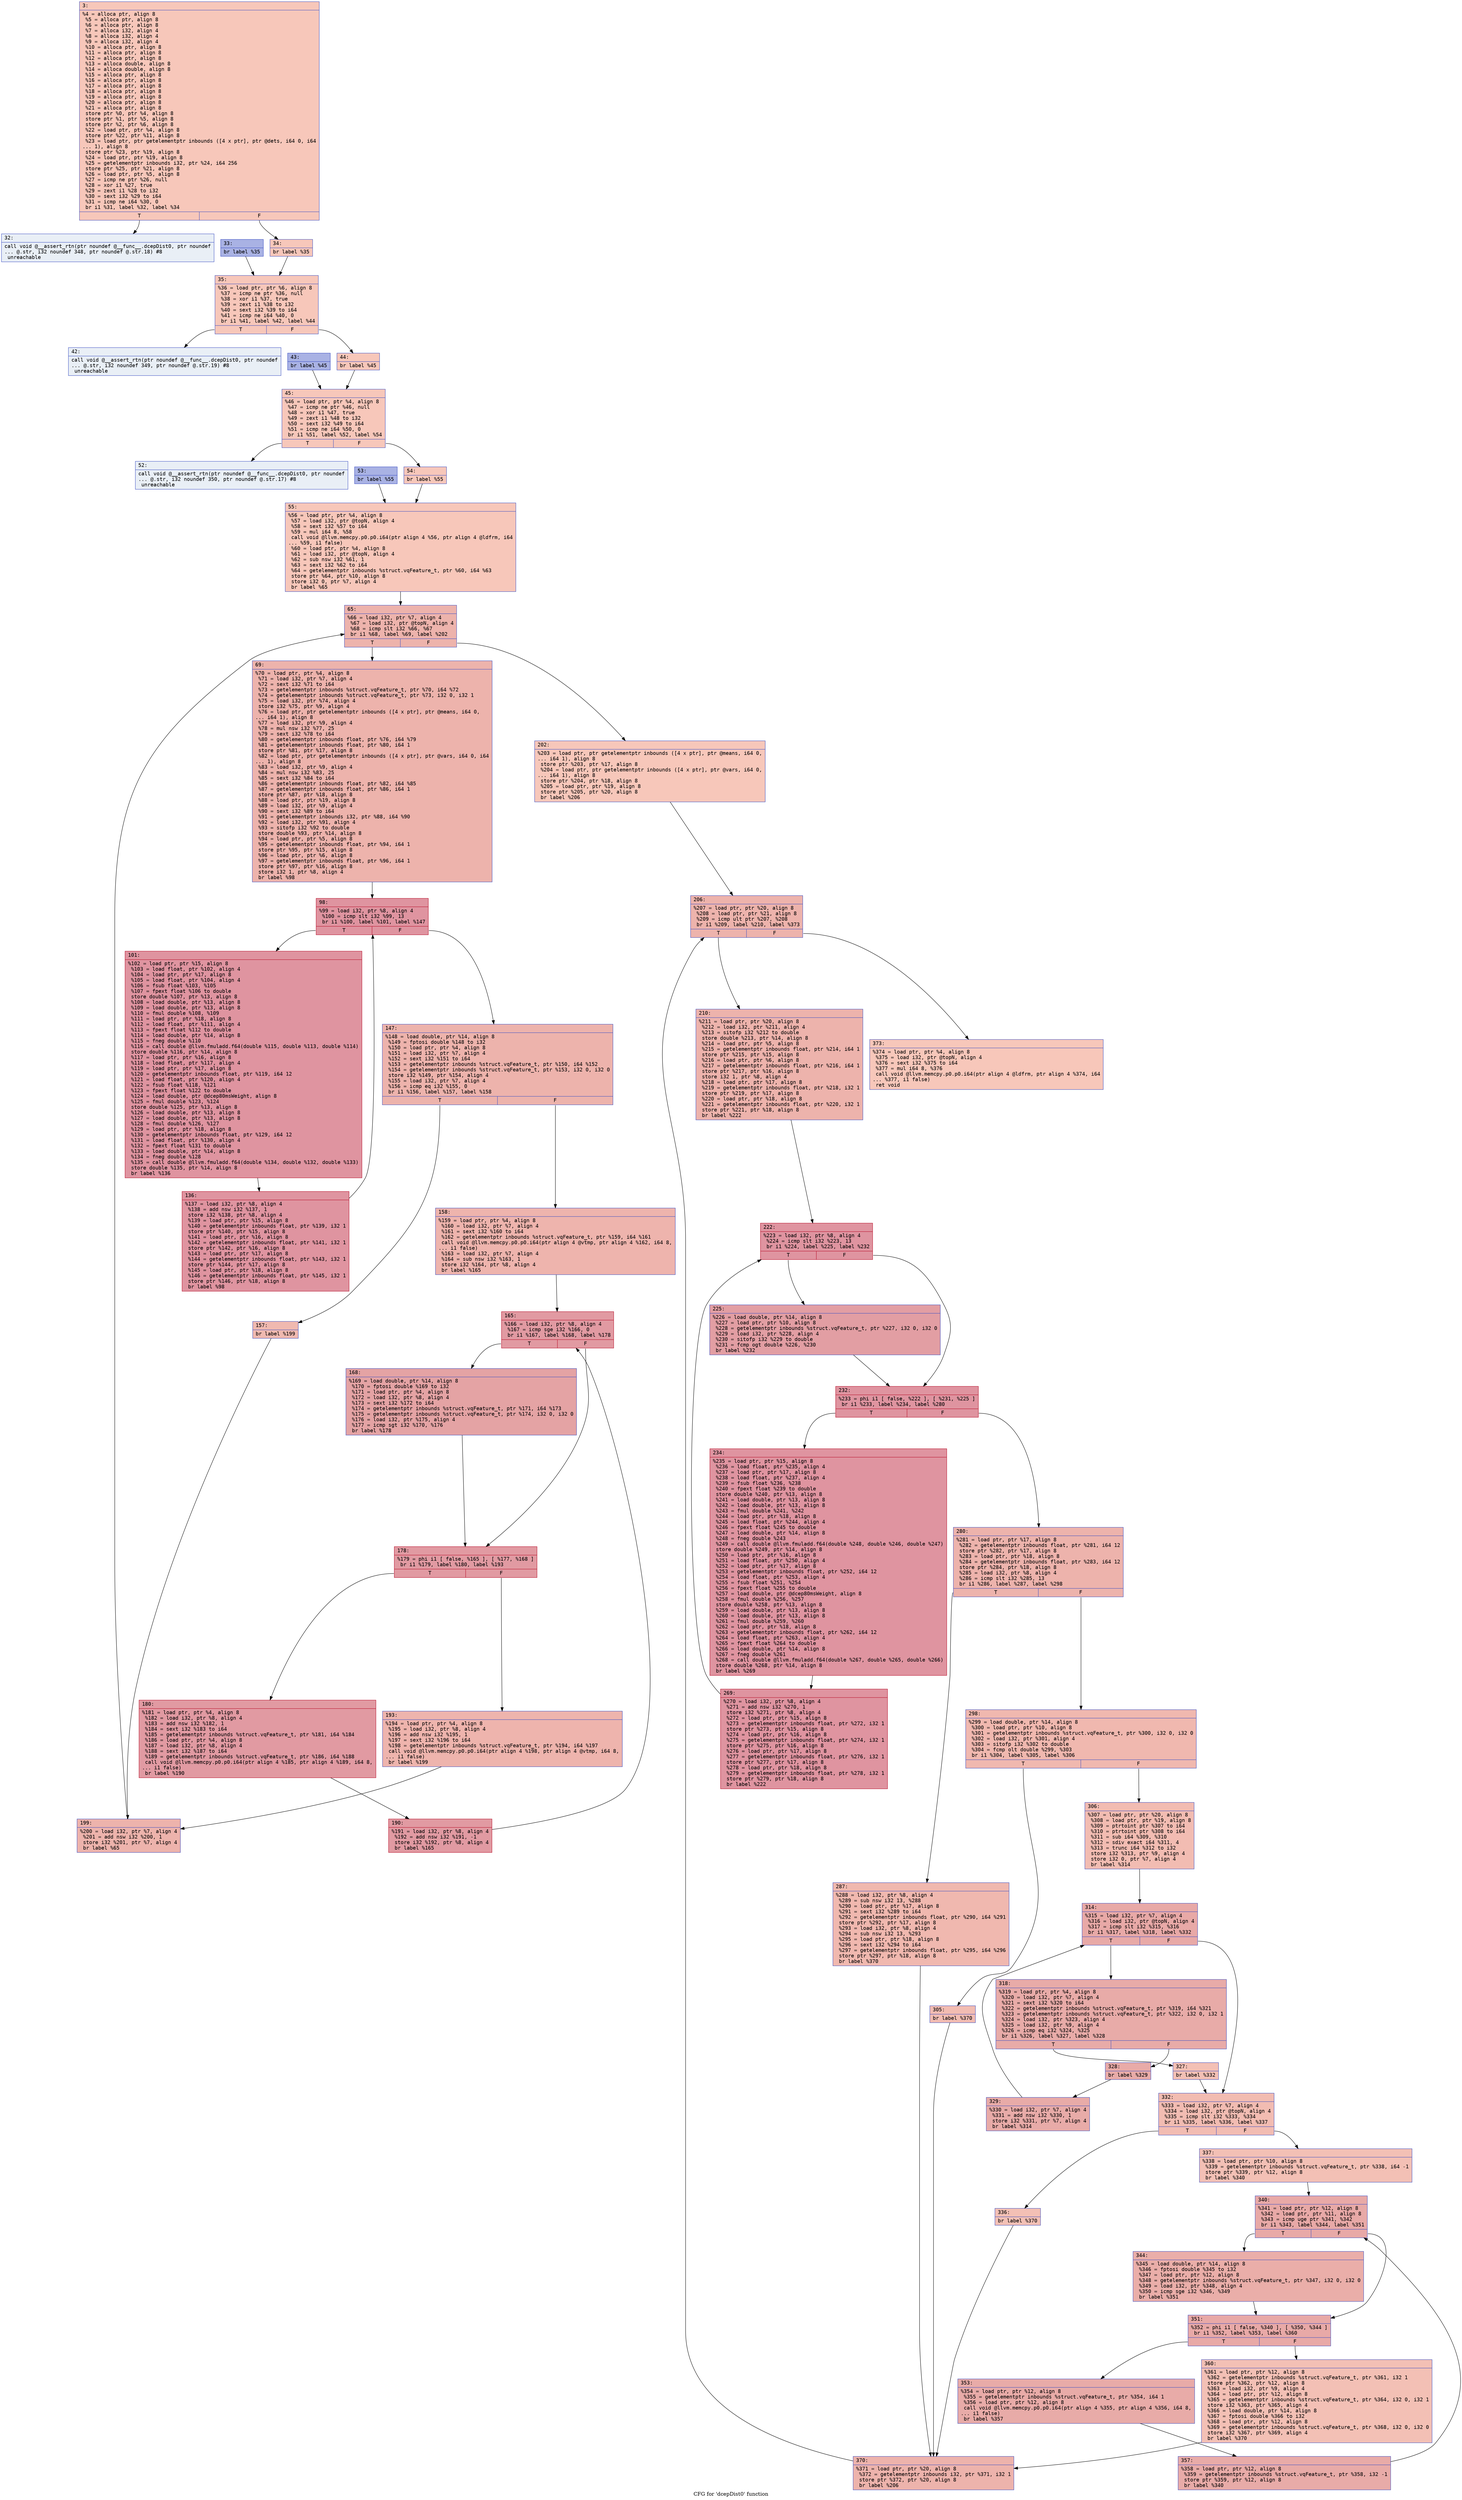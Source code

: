 digraph "CFG for 'dcepDist0' function" {
	label="CFG for 'dcepDist0' function";

	Node0x600001f59450 [shape=record,color="#3d50c3ff", style=filled, fillcolor="#ec7f6370" fontname="Courier",label="{3:\l|  %4 = alloca ptr, align 8\l  %5 = alloca ptr, align 8\l  %6 = alloca ptr, align 8\l  %7 = alloca i32, align 4\l  %8 = alloca i32, align 4\l  %9 = alloca i32, align 4\l  %10 = alloca ptr, align 8\l  %11 = alloca ptr, align 8\l  %12 = alloca ptr, align 8\l  %13 = alloca double, align 8\l  %14 = alloca double, align 8\l  %15 = alloca ptr, align 8\l  %16 = alloca ptr, align 8\l  %17 = alloca ptr, align 8\l  %18 = alloca ptr, align 8\l  %19 = alloca ptr, align 8\l  %20 = alloca ptr, align 8\l  %21 = alloca ptr, align 8\l  store ptr %0, ptr %4, align 8\l  store ptr %1, ptr %5, align 8\l  store ptr %2, ptr %6, align 8\l  %22 = load ptr, ptr %4, align 8\l  store ptr %22, ptr %11, align 8\l  %23 = load ptr, ptr getelementptr inbounds ([4 x ptr], ptr @dets, i64 0, i64\l... 1), align 8\l  store ptr %23, ptr %19, align 8\l  %24 = load ptr, ptr %19, align 8\l  %25 = getelementptr inbounds i32, ptr %24, i64 256\l  store ptr %25, ptr %21, align 8\l  %26 = load ptr, ptr %5, align 8\l  %27 = icmp ne ptr %26, null\l  %28 = xor i1 %27, true\l  %29 = zext i1 %28 to i32\l  %30 = sext i32 %29 to i64\l  %31 = icmp ne i64 %30, 0\l  br i1 %31, label %32, label %34\l|{<s0>T|<s1>F}}"];
	Node0x600001f59450:s0 -> Node0x600001f59590[tooltip="3 -> 32\nProbability 0.00%" ];
	Node0x600001f59450:s1 -> Node0x600001f59630[tooltip="3 -> 34\nProbability 100.00%" ];
	Node0x600001f59590 [shape=record,color="#3d50c3ff", style=filled, fillcolor="#cedaeb70" fontname="Courier",label="{32:\l|  call void @__assert_rtn(ptr noundef @__func__.dcepDist0, ptr noundef\l... @.str, i32 noundef 348, ptr noundef @.str.18) #8\l  unreachable\l}"];
	Node0x600001f595e0 [shape=record,color="#3d50c3ff", style=filled, fillcolor="#3d50c370" fontname="Courier",label="{33:\l|  br label %35\l}"];
	Node0x600001f595e0 -> Node0x600001f59680[tooltip="33 -> 35\nProbability 100.00%" ];
	Node0x600001f59630 [shape=record,color="#3d50c3ff", style=filled, fillcolor="#ec7f6370" fontname="Courier",label="{34:\l|  br label %35\l}"];
	Node0x600001f59630 -> Node0x600001f59680[tooltip="34 -> 35\nProbability 100.00%" ];
	Node0x600001f59680 [shape=record,color="#3d50c3ff", style=filled, fillcolor="#ec7f6370" fontname="Courier",label="{35:\l|  %36 = load ptr, ptr %6, align 8\l  %37 = icmp ne ptr %36, null\l  %38 = xor i1 %37, true\l  %39 = zext i1 %38 to i32\l  %40 = sext i32 %39 to i64\l  %41 = icmp ne i64 %40, 0\l  br i1 %41, label %42, label %44\l|{<s0>T|<s1>F}}"];
	Node0x600001f59680:s0 -> Node0x600001f596d0[tooltip="35 -> 42\nProbability 0.00%" ];
	Node0x600001f59680:s1 -> Node0x600001f59770[tooltip="35 -> 44\nProbability 100.00%" ];
	Node0x600001f596d0 [shape=record,color="#3d50c3ff", style=filled, fillcolor="#cedaeb70" fontname="Courier",label="{42:\l|  call void @__assert_rtn(ptr noundef @__func__.dcepDist0, ptr noundef\l... @.str, i32 noundef 349, ptr noundef @.str.19) #8\l  unreachable\l}"];
	Node0x600001f59720 [shape=record,color="#3d50c3ff", style=filled, fillcolor="#3d50c370" fontname="Courier",label="{43:\l|  br label %45\l}"];
	Node0x600001f59720 -> Node0x600001f597c0[tooltip="43 -> 45\nProbability 100.00%" ];
	Node0x600001f59770 [shape=record,color="#3d50c3ff", style=filled, fillcolor="#ec7f6370" fontname="Courier",label="{44:\l|  br label %45\l}"];
	Node0x600001f59770 -> Node0x600001f597c0[tooltip="44 -> 45\nProbability 100.00%" ];
	Node0x600001f597c0 [shape=record,color="#3d50c3ff", style=filled, fillcolor="#ec7f6370" fontname="Courier",label="{45:\l|  %46 = load ptr, ptr %4, align 8\l  %47 = icmp ne ptr %46, null\l  %48 = xor i1 %47, true\l  %49 = zext i1 %48 to i32\l  %50 = sext i32 %49 to i64\l  %51 = icmp ne i64 %50, 0\l  br i1 %51, label %52, label %54\l|{<s0>T|<s1>F}}"];
	Node0x600001f597c0:s0 -> Node0x600001f59810[tooltip="45 -> 52\nProbability 0.00%" ];
	Node0x600001f597c0:s1 -> Node0x600001f598b0[tooltip="45 -> 54\nProbability 100.00%" ];
	Node0x600001f59810 [shape=record,color="#3d50c3ff", style=filled, fillcolor="#cedaeb70" fontname="Courier",label="{52:\l|  call void @__assert_rtn(ptr noundef @__func__.dcepDist0, ptr noundef\l... @.str, i32 noundef 350, ptr noundef @.str.17) #8\l  unreachable\l}"];
	Node0x600001f59860 [shape=record,color="#3d50c3ff", style=filled, fillcolor="#3d50c370" fontname="Courier",label="{53:\l|  br label %55\l}"];
	Node0x600001f59860 -> Node0x600001f59900[tooltip="53 -> 55\nProbability 100.00%" ];
	Node0x600001f598b0 [shape=record,color="#3d50c3ff", style=filled, fillcolor="#ec7f6370" fontname="Courier",label="{54:\l|  br label %55\l}"];
	Node0x600001f598b0 -> Node0x600001f59900[tooltip="54 -> 55\nProbability 100.00%" ];
	Node0x600001f59900 [shape=record,color="#3d50c3ff", style=filled, fillcolor="#ec7f6370" fontname="Courier",label="{55:\l|  %56 = load ptr, ptr %4, align 8\l  %57 = load i32, ptr @topN, align 4\l  %58 = sext i32 %57 to i64\l  %59 = mul i64 8, %58\l  call void @llvm.memcpy.p0.p0.i64(ptr align 4 %56, ptr align 4 @ldfrm, i64\l... %59, i1 false)\l  %60 = load ptr, ptr %4, align 8\l  %61 = load i32, ptr @topN, align 4\l  %62 = sub nsw i32 %61, 1\l  %63 = sext i32 %62 to i64\l  %64 = getelementptr inbounds %struct.vqFeature_t, ptr %60, i64 %63\l  store ptr %64, ptr %10, align 8\l  store i32 0, ptr %7, align 4\l  br label %65\l}"];
	Node0x600001f59900 -> Node0x600001f59950[tooltip="55 -> 65\nProbability 100.00%" ];
	Node0x600001f59950 [shape=record,color="#3d50c3ff", style=filled, fillcolor="#d6524470" fontname="Courier",label="{65:\l|  %66 = load i32, ptr %7, align 4\l  %67 = load i32, ptr @topN, align 4\l  %68 = icmp slt i32 %66, %67\l  br i1 %68, label %69, label %202\l|{<s0>T|<s1>F}}"];
	Node0x600001f59950:s0 -> Node0x600001f599a0[tooltip="65 -> 69\nProbability 96.88%" ];
	Node0x600001f59950:s1 -> Node0x600001f59e00[tooltip="65 -> 202\nProbability 3.12%" ];
	Node0x600001f599a0 [shape=record,color="#3d50c3ff", style=filled, fillcolor="#d6524470" fontname="Courier",label="{69:\l|  %70 = load ptr, ptr %4, align 8\l  %71 = load i32, ptr %7, align 4\l  %72 = sext i32 %71 to i64\l  %73 = getelementptr inbounds %struct.vqFeature_t, ptr %70, i64 %72\l  %74 = getelementptr inbounds %struct.vqFeature_t, ptr %73, i32 0, i32 1\l  %75 = load i32, ptr %74, align 4\l  store i32 %75, ptr %9, align 4\l  %76 = load ptr, ptr getelementptr inbounds ([4 x ptr], ptr @means, i64 0,\l... i64 1), align 8\l  %77 = load i32, ptr %9, align 4\l  %78 = mul nsw i32 %77, 25\l  %79 = sext i32 %78 to i64\l  %80 = getelementptr inbounds float, ptr %76, i64 %79\l  %81 = getelementptr inbounds float, ptr %80, i64 1\l  store ptr %81, ptr %17, align 8\l  %82 = load ptr, ptr getelementptr inbounds ([4 x ptr], ptr @vars, i64 0, i64\l... 1), align 8\l  %83 = load i32, ptr %9, align 4\l  %84 = mul nsw i32 %83, 25\l  %85 = sext i32 %84 to i64\l  %86 = getelementptr inbounds float, ptr %82, i64 %85\l  %87 = getelementptr inbounds float, ptr %86, i64 1\l  store ptr %87, ptr %18, align 8\l  %88 = load ptr, ptr %19, align 8\l  %89 = load i32, ptr %9, align 4\l  %90 = sext i32 %89 to i64\l  %91 = getelementptr inbounds i32, ptr %88, i64 %90\l  %92 = load i32, ptr %91, align 4\l  %93 = sitofp i32 %92 to double\l  store double %93, ptr %14, align 8\l  %94 = load ptr, ptr %5, align 8\l  %95 = getelementptr inbounds float, ptr %94, i64 1\l  store ptr %95, ptr %15, align 8\l  %96 = load ptr, ptr %6, align 8\l  %97 = getelementptr inbounds float, ptr %96, i64 1\l  store ptr %97, ptr %16, align 8\l  store i32 1, ptr %8, align 4\l  br label %98\l}"];
	Node0x600001f599a0 -> Node0x600001f599f0[tooltip="69 -> 98\nProbability 100.00%" ];
	Node0x600001f599f0 [shape=record,color="#b70d28ff", style=filled, fillcolor="#b70d2870" fontname="Courier",label="{98:\l|  %99 = load i32, ptr %8, align 4\l  %100 = icmp slt i32 %99, 13\l  br i1 %100, label %101, label %147\l|{<s0>T|<s1>F}}"];
	Node0x600001f599f0:s0 -> Node0x600001f59a40[tooltip="98 -> 101\nProbability 96.88%" ];
	Node0x600001f599f0:s1 -> Node0x600001f59ae0[tooltip="98 -> 147\nProbability 3.12%" ];
	Node0x600001f59a40 [shape=record,color="#b70d28ff", style=filled, fillcolor="#b70d2870" fontname="Courier",label="{101:\l|  %102 = load ptr, ptr %15, align 8\l  %103 = load float, ptr %102, align 4\l  %104 = load ptr, ptr %17, align 8\l  %105 = load float, ptr %104, align 4\l  %106 = fsub float %103, %105\l  %107 = fpext float %106 to double\l  store double %107, ptr %13, align 8\l  %108 = load double, ptr %13, align 8\l  %109 = load double, ptr %13, align 8\l  %110 = fmul double %108, %109\l  %111 = load ptr, ptr %18, align 8\l  %112 = load float, ptr %111, align 4\l  %113 = fpext float %112 to double\l  %114 = load double, ptr %14, align 8\l  %115 = fneg double %110\l  %116 = call double @llvm.fmuladd.f64(double %115, double %113, double %114)\l  store double %116, ptr %14, align 8\l  %117 = load ptr, ptr %16, align 8\l  %118 = load float, ptr %117, align 4\l  %119 = load ptr, ptr %17, align 8\l  %120 = getelementptr inbounds float, ptr %119, i64 12\l  %121 = load float, ptr %120, align 4\l  %122 = fsub float %118, %121\l  %123 = fpext float %122 to double\l  %124 = load double, ptr @dcep80msWeight, align 8\l  %125 = fmul double %123, %124\l  store double %125, ptr %13, align 8\l  %126 = load double, ptr %13, align 8\l  %127 = load double, ptr %13, align 8\l  %128 = fmul double %126, %127\l  %129 = load ptr, ptr %18, align 8\l  %130 = getelementptr inbounds float, ptr %129, i64 12\l  %131 = load float, ptr %130, align 4\l  %132 = fpext float %131 to double\l  %133 = load double, ptr %14, align 8\l  %134 = fneg double %128\l  %135 = call double @llvm.fmuladd.f64(double %134, double %132, double %133)\l  store double %135, ptr %14, align 8\l  br label %136\l}"];
	Node0x600001f59a40 -> Node0x600001f59a90[tooltip="101 -> 136\nProbability 100.00%" ];
	Node0x600001f59a90 [shape=record,color="#b70d28ff", style=filled, fillcolor="#b70d2870" fontname="Courier",label="{136:\l|  %137 = load i32, ptr %8, align 4\l  %138 = add nsw i32 %137, 1\l  store i32 %138, ptr %8, align 4\l  %139 = load ptr, ptr %15, align 8\l  %140 = getelementptr inbounds float, ptr %139, i32 1\l  store ptr %140, ptr %15, align 8\l  %141 = load ptr, ptr %16, align 8\l  %142 = getelementptr inbounds float, ptr %141, i32 1\l  store ptr %142, ptr %16, align 8\l  %143 = load ptr, ptr %17, align 8\l  %144 = getelementptr inbounds float, ptr %143, i32 1\l  store ptr %144, ptr %17, align 8\l  %145 = load ptr, ptr %18, align 8\l  %146 = getelementptr inbounds float, ptr %145, i32 1\l  store ptr %146, ptr %18, align 8\l  br label %98\l}"];
	Node0x600001f59a90 -> Node0x600001f599f0[tooltip="136 -> 98\nProbability 100.00%" ];
	Node0x600001f59ae0 [shape=record,color="#3d50c3ff", style=filled, fillcolor="#d6524470" fontname="Courier",label="{147:\l|  %148 = load double, ptr %14, align 8\l  %149 = fptosi double %148 to i32\l  %150 = load ptr, ptr %4, align 8\l  %151 = load i32, ptr %7, align 4\l  %152 = sext i32 %151 to i64\l  %153 = getelementptr inbounds %struct.vqFeature_t, ptr %150, i64 %152\l  %154 = getelementptr inbounds %struct.vqFeature_t, ptr %153, i32 0, i32 0\l  store i32 %149, ptr %154, align 4\l  %155 = load i32, ptr %7, align 4\l  %156 = icmp eq i32 %155, 0\l  br i1 %156, label %157, label %158\l|{<s0>T|<s1>F}}"];
	Node0x600001f59ae0:s0 -> Node0x600001f59b30[tooltip="147 -> 157\nProbability 37.50%" ];
	Node0x600001f59ae0:s1 -> Node0x600001f59b80[tooltip="147 -> 158\nProbability 62.50%" ];
	Node0x600001f59b30 [shape=record,color="#3d50c3ff", style=filled, fillcolor="#de614d70" fontname="Courier",label="{157:\l|  br label %199\l}"];
	Node0x600001f59b30 -> Node0x600001f59db0[tooltip="157 -> 199\nProbability 100.00%" ];
	Node0x600001f59b80 [shape=record,color="#3d50c3ff", style=filled, fillcolor="#d8564670" fontname="Courier",label="{158:\l|  %159 = load ptr, ptr %4, align 8\l  %160 = load i32, ptr %7, align 4\l  %161 = sext i32 %160 to i64\l  %162 = getelementptr inbounds %struct.vqFeature_t, ptr %159, i64 %161\l  call void @llvm.memcpy.p0.p0.i64(ptr align 4 @vtmp, ptr align 4 %162, i64 8,\l... i1 false)\l  %163 = load i32, ptr %7, align 4\l  %164 = sub nsw i32 %163, 1\l  store i32 %164, ptr %8, align 4\l  br label %165\l}"];
	Node0x600001f59b80 -> Node0x600001f59bd0[tooltip="158 -> 165\nProbability 100.00%" ];
	Node0x600001f59bd0 [shape=record,color="#b70d28ff", style=filled, fillcolor="#bb1b2c70" fontname="Courier",label="{165:\l|  %166 = load i32, ptr %8, align 4\l  %167 = icmp sge i32 %166, 0\l  br i1 %167, label %168, label %178\l|{<s0>T|<s1>F}}"];
	Node0x600001f59bd0:s0 -> Node0x600001f59c20[tooltip="165 -> 168\nProbability 50.00%" ];
	Node0x600001f59bd0:s1 -> Node0x600001f59c70[tooltip="165 -> 178\nProbability 50.00%" ];
	Node0x600001f59c20 [shape=record,color="#3d50c3ff", style=filled, fillcolor="#c32e3170" fontname="Courier",label="{168:\l|  %169 = load double, ptr %14, align 8\l  %170 = fptosi double %169 to i32\l  %171 = load ptr, ptr %4, align 8\l  %172 = load i32, ptr %8, align 4\l  %173 = sext i32 %172 to i64\l  %174 = getelementptr inbounds %struct.vqFeature_t, ptr %171, i64 %173\l  %175 = getelementptr inbounds %struct.vqFeature_t, ptr %174, i32 0, i32 0\l  %176 = load i32, ptr %175, align 4\l  %177 = icmp sgt i32 %170, %176\l  br label %178\l}"];
	Node0x600001f59c20 -> Node0x600001f59c70[tooltip="168 -> 178\nProbability 100.00%" ];
	Node0x600001f59c70 [shape=record,color="#b70d28ff", style=filled, fillcolor="#bb1b2c70" fontname="Courier",label="{178:\l|  %179 = phi i1 [ false, %165 ], [ %177, %168 ]\l  br i1 %179, label %180, label %193\l|{<s0>T|<s1>F}}"];
	Node0x600001f59c70:s0 -> Node0x600001f59cc0[tooltip="178 -> 180\nProbability 96.88%" ];
	Node0x600001f59c70:s1 -> Node0x600001f59d60[tooltip="178 -> 193\nProbability 3.12%" ];
	Node0x600001f59cc0 [shape=record,color="#b70d28ff", style=filled, fillcolor="#bb1b2c70" fontname="Courier",label="{180:\l|  %181 = load ptr, ptr %4, align 8\l  %182 = load i32, ptr %8, align 4\l  %183 = add nsw i32 %182, 1\l  %184 = sext i32 %183 to i64\l  %185 = getelementptr inbounds %struct.vqFeature_t, ptr %181, i64 %184\l  %186 = load ptr, ptr %4, align 8\l  %187 = load i32, ptr %8, align 4\l  %188 = sext i32 %187 to i64\l  %189 = getelementptr inbounds %struct.vqFeature_t, ptr %186, i64 %188\l  call void @llvm.memcpy.p0.p0.i64(ptr align 4 %185, ptr align 4 %189, i64 8,\l... i1 false)\l  br label %190\l}"];
	Node0x600001f59cc0 -> Node0x600001f59d10[tooltip="180 -> 190\nProbability 100.00%" ];
	Node0x600001f59d10 [shape=record,color="#b70d28ff", style=filled, fillcolor="#bb1b2c70" fontname="Courier",label="{190:\l|  %191 = load i32, ptr %8, align 4\l  %192 = add nsw i32 %191, -1\l  store i32 %192, ptr %8, align 4\l  br label %165\l}"];
	Node0x600001f59d10 -> Node0x600001f59bd0[tooltip="190 -> 165\nProbability 100.00%" ];
	Node0x600001f59d60 [shape=record,color="#3d50c3ff", style=filled, fillcolor="#d8564670" fontname="Courier",label="{193:\l|  %194 = load ptr, ptr %4, align 8\l  %195 = load i32, ptr %8, align 4\l  %196 = add nsw i32 %195, 1\l  %197 = sext i32 %196 to i64\l  %198 = getelementptr inbounds %struct.vqFeature_t, ptr %194, i64 %197\l  call void @llvm.memcpy.p0.p0.i64(ptr align 4 %198, ptr align 4 @vtmp, i64 8,\l... i1 false)\l  br label %199\l}"];
	Node0x600001f59d60 -> Node0x600001f59db0[tooltip="193 -> 199\nProbability 100.00%" ];
	Node0x600001f59db0 [shape=record,color="#3d50c3ff", style=filled, fillcolor="#d6524470" fontname="Courier",label="{199:\l|  %200 = load i32, ptr %7, align 4\l  %201 = add nsw i32 %200, 1\l  store i32 %201, ptr %7, align 4\l  br label %65\l}"];
	Node0x600001f59db0 -> Node0x600001f59950[tooltip="199 -> 65\nProbability 100.00%" ];
	Node0x600001f59e00 [shape=record,color="#3d50c3ff", style=filled, fillcolor="#ec7f6370" fontname="Courier",label="{202:\l|  %203 = load ptr, ptr getelementptr inbounds ([4 x ptr], ptr @means, i64 0,\l... i64 1), align 8\l  store ptr %203, ptr %17, align 8\l  %204 = load ptr, ptr getelementptr inbounds ([4 x ptr], ptr @vars, i64 0,\l... i64 1), align 8\l  store ptr %204, ptr %18, align 8\l  %205 = load ptr, ptr %19, align 8\l  store ptr %205, ptr %20, align 8\l  br label %206\l}"];
	Node0x600001f59e00 -> Node0x600001f59e50[tooltip="202 -> 206\nProbability 100.00%" ];
	Node0x600001f59e50 [shape=record,color="#3d50c3ff", style=filled, fillcolor="#d6524470" fontname="Courier",label="{206:\l|  %207 = load ptr, ptr %20, align 8\l  %208 = load ptr, ptr %21, align 8\l  %209 = icmp ult ptr %207, %208\l  br i1 %209, label %210, label %373\l|{<s0>T|<s1>F}}"];
	Node0x600001f59e50:s0 -> Node0x600001f59ea0[tooltip="206 -> 210\nProbability 96.88%" ];
	Node0x600001f59e50:s1 -> Node0x600001f5a6c0[tooltip="206 -> 373\nProbability 3.12%" ];
	Node0x600001f59ea0 [shape=record,color="#3d50c3ff", style=filled, fillcolor="#d6524470" fontname="Courier",label="{210:\l|  %211 = load ptr, ptr %20, align 8\l  %212 = load i32, ptr %211, align 4\l  %213 = sitofp i32 %212 to double\l  store double %213, ptr %14, align 8\l  %214 = load ptr, ptr %5, align 8\l  %215 = getelementptr inbounds float, ptr %214, i64 1\l  store ptr %215, ptr %15, align 8\l  %216 = load ptr, ptr %6, align 8\l  %217 = getelementptr inbounds float, ptr %216, i64 1\l  store ptr %217, ptr %16, align 8\l  store i32 1, ptr %8, align 4\l  %218 = load ptr, ptr %17, align 8\l  %219 = getelementptr inbounds float, ptr %218, i32 1\l  store ptr %219, ptr %17, align 8\l  %220 = load ptr, ptr %18, align 8\l  %221 = getelementptr inbounds float, ptr %220, i32 1\l  store ptr %221, ptr %18, align 8\l  br label %222\l}"];
	Node0x600001f59ea0 -> Node0x600001f59ef0[tooltip="210 -> 222\nProbability 100.00%" ];
	Node0x600001f59ef0 [shape=record,color="#b70d28ff", style=filled, fillcolor="#b70d2870" fontname="Courier",label="{222:\l|  %223 = load i32, ptr %8, align 4\l  %224 = icmp slt i32 %223, 13\l  br i1 %224, label %225, label %232\l|{<s0>T|<s1>F}}"];
	Node0x600001f59ef0:s0 -> Node0x600001f59f40[tooltip="222 -> 225\nProbability 50.00%" ];
	Node0x600001f59ef0:s1 -> Node0x600001f59f90[tooltip="222 -> 232\nProbability 50.00%" ];
	Node0x600001f59f40 [shape=record,color="#3d50c3ff", style=filled, fillcolor="#be242e70" fontname="Courier",label="{225:\l|  %226 = load double, ptr %14, align 8\l  %227 = load ptr, ptr %10, align 8\l  %228 = getelementptr inbounds %struct.vqFeature_t, ptr %227, i32 0, i32 0\l  %229 = load i32, ptr %228, align 4\l  %230 = sitofp i32 %229 to double\l  %231 = fcmp ogt double %226, %230\l  br label %232\l}"];
	Node0x600001f59f40 -> Node0x600001f59f90[tooltip="225 -> 232\nProbability 100.00%" ];
	Node0x600001f59f90 [shape=record,color="#b70d28ff", style=filled, fillcolor="#b70d2870" fontname="Courier",label="{232:\l|  %233 = phi i1 [ false, %222 ], [ %231, %225 ]\l  br i1 %233, label %234, label %280\l|{<s0>T|<s1>F}}"];
	Node0x600001f59f90:s0 -> Node0x600001f59fe0[tooltip="232 -> 234\nProbability 96.88%" ];
	Node0x600001f59f90:s1 -> Node0x600001f5a080[tooltip="232 -> 280\nProbability 3.12%" ];
	Node0x600001f59fe0 [shape=record,color="#b70d28ff", style=filled, fillcolor="#b70d2870" fontname="Courier",label="{234:\l|  %235 = load ptr, ptr %15, align 8\l  %236 = load float, ptr %235, align 4\l  %237 = load ptr, ptr %17, align 8\l  %238 = load float, ptr %237, align 4\l  %239 = fsub float %236, %238\l  %240 = fpext float %239 to double\l  store double %240, ptr %13, align 8\l  %241 = load double, ptr %13, align 8\l  %242 = load double, ptr %13, align 8\l  %243 = fmul double %241, %242\l  %244 = load ptr, ptr %18, align 8\l  %245 = load float, ptr %244, align 4\l  %246 = fpext float %245 to double\l  %247 = load double, ptr %14, align 8\l  %248 = fneg double %243\l  %249 = call double @llvm.fmuladd.f64(double %248, double %246, double %247)\l  store double %249, ptr %14, align 8\l  %250 = load ptr, ptr %16, align 8\l  %251 = load float, ptr %250, align 4\l  %252 = load ptr, ptr %17, align 8\l  %253 = getelementptr inbounds float, ptr %252, i64 12\l  %254 = load float, ptr %253, align 4\l  %255 = fsub float %251, %254\l  %256 = fpext float %255 to double\l  %257 = load double, ptr @dcep80msWeight, align 8\l  %258 = fmul double %256, %257\l  store double %258, ptr %13, align 8\l  %259 = load double, ptr %13, align 8\l  %260 = load double, ptr %13, align 8\l  %261 = fmul double %259, %260\l  %262 = load ptr, ptr %18, align 8\l  %263 = getelementptr inbounds float, ptr %262, i64 12\l  %264 = load float, ptr %263, align 4\l  %265 = fpext float %264 to double\l  %266 = load double, ptr %14, align 8\l  %267 = fneg double %261\l  %268 = call double @llvm.fmuladd.f64(double %267, double %265, double %266)\l  store double %268, ptr %14, align 8\l  br label %269\l}"];
	Node0x600001f59fe0 -> Node0x600001f5a030[tooltip="234 -> 269\nProbability 100.00%" ];
	Node0x600001f5a030 [shape=record,color="#b70d28ff", style=filled, fillcolor="#b70d2870" fontname="Courier",label="{269:\l|  %270 = load i32, ptr %8, align 4\l  %271 = add nsw i32 %270, 1\l  store i32 %271, ptr %8, align 4\l  %272 = load ptr, ptr %15, align 8\l  %273 = getelementptr inbounds float, ptr %272, i32 1\l  store ptr %273, ptr %15, align 8\l  %274 = load ptr, ptr %16, align 8\l  %275 = getelementptr inbounds float, ptr %274, i32 1\l  store ptr %275, ptr %16, align 8\l  %276 = load ptr, ptr %17, align 8\l  %277 = getelementptr inbounds float, ptr %276, i32 1\l  store ptr %277, ptr %17, align 8\l  %278 = load ptr, ptr %18, align 8\l  %279 = getelementptr inbounds float, ptr %278, i32 1\l  store ptr %279, ptr %18, align 8\l  br label %222\l}"];
	Node0x600001f5a030 -> Node0x600001f59ef0[tooltip="269 -> 222\nProbability 100.00%" ];
	Node0x600001f5a080 [shape=record,color="#3d50c3ff", style=filled, fillcolor="#d6524470" fontname="Courier",label="{280:\l|  %281 = load ptr, ptr %17, align 8\l  %282 = getelementptr inbounds float, ptr %281, i64 12\l  store ptr %282, ptr %17, align 8\l  %283 = load ptr, ptr %18, align 8\l  %284 = getelementptr inbounds float, ptr %283, i64 12\l  store ptr %284, ptr %18, align 8\l  %285 = load i32, ptr %8, align 4\l  %286 = icmp slt i32 %285, 13\l  br i1 %286, label %287, label %298\l|{<s0>T|<s1>F}}"];
	Node0x600001f5a080:s0 -> Node0x600001f5a0d0[tooltip="280 -> 287\nProbability 50.00%" ];
	Node0x600001f5a080:s1 -> Node0x600001f5a120[tooltip="280 -> 298\nProbability 50.00%" ];
	Node0x600001f5a0d0 [shape=record,color="#3d50c3ff", style=filled, fillcolor="#dc5d4a70" fontname="Courier",label="{287:\l|  %288 = load i32, ptr %8, align 4\l  %289 = sub nsw i32 13, %288\l  %290 = load ptr, ptr %17, align 8\l  %291 = sext i32 %289 to i64\l  %292 = getelementptr inbounds float, ptr %290, i64 %291\l  store ptr %292, ptr %17, align 8\l  %293 = load i32, ptr %8, align 4\l  %294 = sub nsw i32 13, %293\l  %295 = load ptr, ptr %18, align 8\l  %296 = sext i32 %294 to i64\l  %297 = getelementptr inbounds float, ptr %295, i64 %296\l  store ptr %297, ptr %18, align 8\l  br label %370\l}"];
	Node0x600001f5a0d0 -> Node0x600001f5a670[tooltip="287 -> 370\nProbability 100.00%" ];
	Node0x600001f5a120 [shape=record,color="#3d50c3ff", style=filled, fillcolor="#dc5d4a70" fontname="Courier",label="{298:\l|  %299 = load double, ptr %14, align 8\l  %300 = load ptr, ptr %10, align 8\l  %301 = getelementptr inbounds %struct.vqFeature_t, ptr %300, i32 0, i32 0\l  %302 = load i32, ptr %301, align 4\l  %303 = sitofp i32 %302 to double\l  %304 = fcmp olt double %299, %303\l  br i1 %304, label %305, label %306\l|{<s0>T|<s1>F}}"];
	Node0x600001f5a120:s0 -> Node0x600001f5a170[tooltip="298 -> 305\nProbability 50.00%" ];
	Node0x600001f5a120:s1 -> Node0x600001f5a1c0[tooltip="298 -> 306\nProbability 50.00%" ];
	Node0x600001f5a170 [shape=record,color="#3d50c3ff", style=filled, fillcolor="#e1675170" fontname="Courier",label="{305:\l|  br label %370\l}"];
	Node0x600001f5a170 -> Node0x600001f5a670[tooltip="305 -> 370\nProbability 100.00%" ];
	Node0x600001f5a1c0 [shape=record,color="#3d50c3ff", style=filled, fillcolor="#e1675170" fontname="Courier",label="{306:\l|  %307 = load ptr, ptr %20, align 8\l  %308 = load ptr, ptr %19, align 8\l  %309 = ptrtoint ptr %307 to i64\l  %310 = ptrtoint ptr %308 to i64\l  %311 = sub i64 %309, %310\l  %312 = sdiv exact i64 %311, 4\l  %313 = trunc i64 %312 to i32\l  store i32 %313, ptr %9, align 4\l  store i32 0, ptr %7, align 4\l  br label %314\l}"];
	Node0x600001f5a1c0 -> Node0x600001f5a210[tooltip="306 -> 314\nProbability 100.00%" ];
	Node0x600001f5a210 [shape=record,color="#3d50c3ff", style=filled, fillcolor="#ca3b3770" fontname="Courier",label="{314:\l|  %315 = load i32, ptr %7, align 4\l  %316 = load i32, ptr @topN, align 4\l  %317 = icmp slt i32 %315, %316\l  br i1 %317, label %318, label %332\l|{<s0>T|<s1>F}}"];
	Node0x600001f5a210:s0 -> Node0x600001f5a260[tooltip="314 -> 318\nProbability 96.88%" ];
	Node0x600001f5a210:s1 -> Node0x600001f5a3a0[tooltip="314 -> 332\nProbability 3.12%" ];
	Node0x600001f5a260 [shape=record,color="#3d50c3ff", style=filled, fillcolor="#cc403a70" fontname="Courier",label="{318:\l|  %319 = load ptr, ptr %4, align 8\l  %320 = load i32, ptr %7, align 4\l  %321 = sext i32 %320 to i64\l  %322 = getelementptr inbounds %struct.vqFeature_t, ptr %319, i64 %321\l  %323 = getelementptr inbounds %struct.vqFeature_t, ptr %322, i32 0, i32 1\l  %324 = load i32, ptr %323, align 4\l  %325 = load i32, ptr %9, align 4\l  %326 = icmp eq i32 %324, %325\l  br i1 %326, label %327, label %328\l|{<s0>T|<s1>F}}"];
	Node0x600001f5a260:s0 -> Node0x600001f5a2b0[tooltip="318 -> 327\nProbability 3.12%" ];
	Node0x600001f5a260:s1 -> Node0x600001f5a300[tooltip="318 -> 328\nProbability 96.88%" ];
	Node0x600001f5a2b0 [shape=record,color="#3d50c3ff", style=filled, fillcolor="#e5705870" fontname="Courier",label="{327:\l|  br label %332\l}"];
	Node0x600001f5a2b0 -> Node0x600001f5a3a0[tooltip="327 -> 332\nProbability 100.00%" ];
	Node0x600001f5a300 [shape=record,color="#3d50c3ff", style=filled, fillcolor="#cc403a70" fontname="Courier",label="{328:\l|  br label %329\l}"];
	Node0x600001f5a300 -> Node0x600001f5a350[tooltip="328 -> 329\nProbability 100.00%" ];
	Node0x600001f5a350 [shape=record,color="#3d50c3ff", style=filled, fillcolor="#cc403a70" fontname="Courier",label="{329:\l|  %330 = load i32, ptr %7, align 4\l  %331 = add nsw i32 %330, 1\l  store i32 %331, ptr %7, align 4\l  br label %314\l}"];
	Node0x600001f5a350 -> Node0x600001f5a210[tooltip="329 -> 314\nProbability 100.00%" ];
	Node0x600001f5a3a0 [shape=record,color="#3d50c3ff", style=filled, fillcolor="#e1675170" fontname="Courier",label="{332:\l|  %333 = load i32, ptr %7, align 4\l  %334 = load i32, ptr @topN, align 4\l  %335 = icmp slt i32 %333, %334\l  br i1 %335, label %336, label %337\l|{<s0>T|<s1>F}}"];
	Node0x600001f5a3a0:s0 -> Node0x600001f5a3f0[tooltip="332 -> 336\nProbability 50.00%" ];
	Node0x600001f5a3a0:s1 -> Node0x600001f5a440[tooltip="332 -> 337\nProbability 50.00%" ];
	Node0x600001f5a3f0 [shape=record,color="#3d50c3ff", style=filled, fillcolor="#e5705870" fontname="Courier",label="{336:\l|  br label %370\l}"];
	Node0x600001f5a3f0 -> Node0x600001f5a670[tooltip="336 -> 370\nProbability 100.00%" ];
	Node0x600001f5a440 [shape=record,color="#3d50c3ff", style=filled, fillcolor="#e5705870" fontname="Courier",label="{337:\l|  %338 = load ptr, ptr %10, align 8\l  %339 = getelementptr inbounds %struct.vqFeature_t, ptr %338, i64 -1\l  store ptr %339, ptr %12, align 8\l  br label %340\l}"];
	Node0x600001f5a440 -> Node0x600001f5a490[tooltip="337 -> 340\nProbability 100.00%" ];
	Node0x600001f5a490 [shape=record,color="#3d50c3ff", style=filled, fillcolor="#ca3b3770" fontname="Courier",label="{340:\l|  %341 = load ptr, ptr %12, align 8\l  %342 = load ptr, ptr %11, align 8\l  %343 = icmp uge ptr %341, %342\l  br i1 %343, label %344, label %351\l|{<s0>T|<s1>F}}"];
	Node0x600001f5a490:s0 -> Node0x600001f5a4e0[tooltip="340 -> 344\nProbability 50.00%" ];
	Node0x600001f5a490:s1 -> Node0x600001f5a530[tooltip="340 -> 351\nProbability 50.00%" ];
	Node0x600001f5a4e0 [shape=record,color="#3d50c3ff", style=filled, fillcolor="#d0473d70" fontname="Courier",label="{344:\l|  %345 = load double, ptr %14, align 8\l  %346 = fptosi double %345 to i32\l  %347 = load ptr, ptr %12, align 8\l  %348 = getelementptr inbounds %struct.vqFeature_t, ptr %347, i32 0, i32 0\l  %349 = load i32, ptr %348, align 4\l  %350 = icmp sge i32 %346, %349\l  br label %351\l}"];
	Node0x600001f5a4e0 -> Node0x600001f5a530[tooltip="344 -> 351\nProbability 100.00%" ];
	Node0x600001f5a530 [shape=record,color="#3d50c3ff", style=filled, fillcolor="#ca3b3770" fontname="Courier",label="{351:\l|  %352 = phi i1 [ false, %340 ], [ %350, %344 ]\l  br i1 %352, label %353, label %360\l|{<s0>T|<s1>F}}"];
	Node0x600001f5a530:s0 -> Node0x600001f5a580[tooltip="351 -> 353\nProbability 96.88%" ];
	Node0x600001f5a530:s1 -> Node0x600001f5a620[tooltip="351 -> 360\nProbability 3.12%" ];
	Node0x600001f5a580 [shape=record,color="#3d50c3ff", style=filled, fillcolor="#cc403a70" fontname="Courier",label="{353:\l|  %354 = load ptr, ptr %12, align 8\l  %355 = getelementptr inbounds %struct.vqFeature_t, ptr %354, i64 1\l  %356 = load ptr, ptr %12, align 8\l  call void @llvm.memcpy.p0.p0.i64(ptr align 4 %355, ptr align 4 %356, i64 8,\l... i1 false)\l  br label %357\l}"];
	Node0x600001f5a580 -> Node0x600001f5a5d0[tooltip="353 -> 357\nProbability 100.00%" ];
	Node0x600001f5a5d0 [shape=record,color="#3d50c3ff", style=filled, fillcolor="#cc403a70" fontname="Courier",label="{357:\l|  %358 = load ptr, ptr %12, align 8\l  %359 = getelementptr inbounds %struct.vqFeature_t, ptr %358, i32 -1\l  store ptr %359, ptr %12, align 8\l  br label %340\l}"];
	Node0x600001f5a5d0 -> Node0x600001f5a490[tooltip="357 -> 340\nProbability 100.00%" ];
	Node0x600001f5a620 [shape=record,color="#3d50c3ff", style=filled, fillcolor="#e5705870" fontname="Courier",label="{360:\l|  %361 = load ptr, ptr %12, align 8\l  %362 = getelementptr inbounds %struct.vqFeature_t, ptr %361, i32 1\l  store ptr %362, ptr %12, align 8\l  %363 = load i32, ptr %9, align 4\l  %364 = load ptr, ptr %12, align 8\l  %365 = getelementptr inbounds %struct.vqFeature_t, ptr %364, i32 0, i32 1\l  store i32 %363, ptr %365, align 4\l  %366 = load double, ptr %14, align 8\l  %367 = fptosi double %366 to i32\l  %368 = load ptr, ptr %12, align 8\l  %369 = getelementptr inbounds %struct.vqFeature_t, ptr %368, i32 0, i32 0\l  store i32 %367, ptr %369, align 4\l  br label %370\l}"];
	Node0x600001f5a620 -> Node0x600001f5a670[tooltip="360 -> 370\nProbability 100.00%" ];
	Node0x600001f5a670 [shape=record,color="#3d50c3ff", style=filled, fillcolor="#d6524470" fontname="Courier",label="{370:\l|  %371 = load ptr, ptr %20, align 8\l  %372 = getelementptr inbounds i32, ptr %371, i32 1\l  store ptr %372, ptr %20, align 8\l  br label %206\l}"];
	Node0x600001f5a670 -> Node0x600001f59e50[tooltip="370 -> 206\nProbability 100.00%" ];
	Node0x600001f5a6c0 [shape=record,color="#3d50c3ff", style=filled, fillcolor="#ec7f6370" fontname="Courier",label="{373:\l|  %374 = load ptr, ptr %4, align 8\l  %375 = load i32, ptr @topN, align 4\l  %376 = sext i32 %375 to i64\l  %377 = mul i64 8, %376\l  call void @llvm.memcpy.p0.p0.i64(ptr align 4 @ldfrm, ptr align 4 %374, i64\l... %377, i1 false)\l  ret void\l}"];
}
